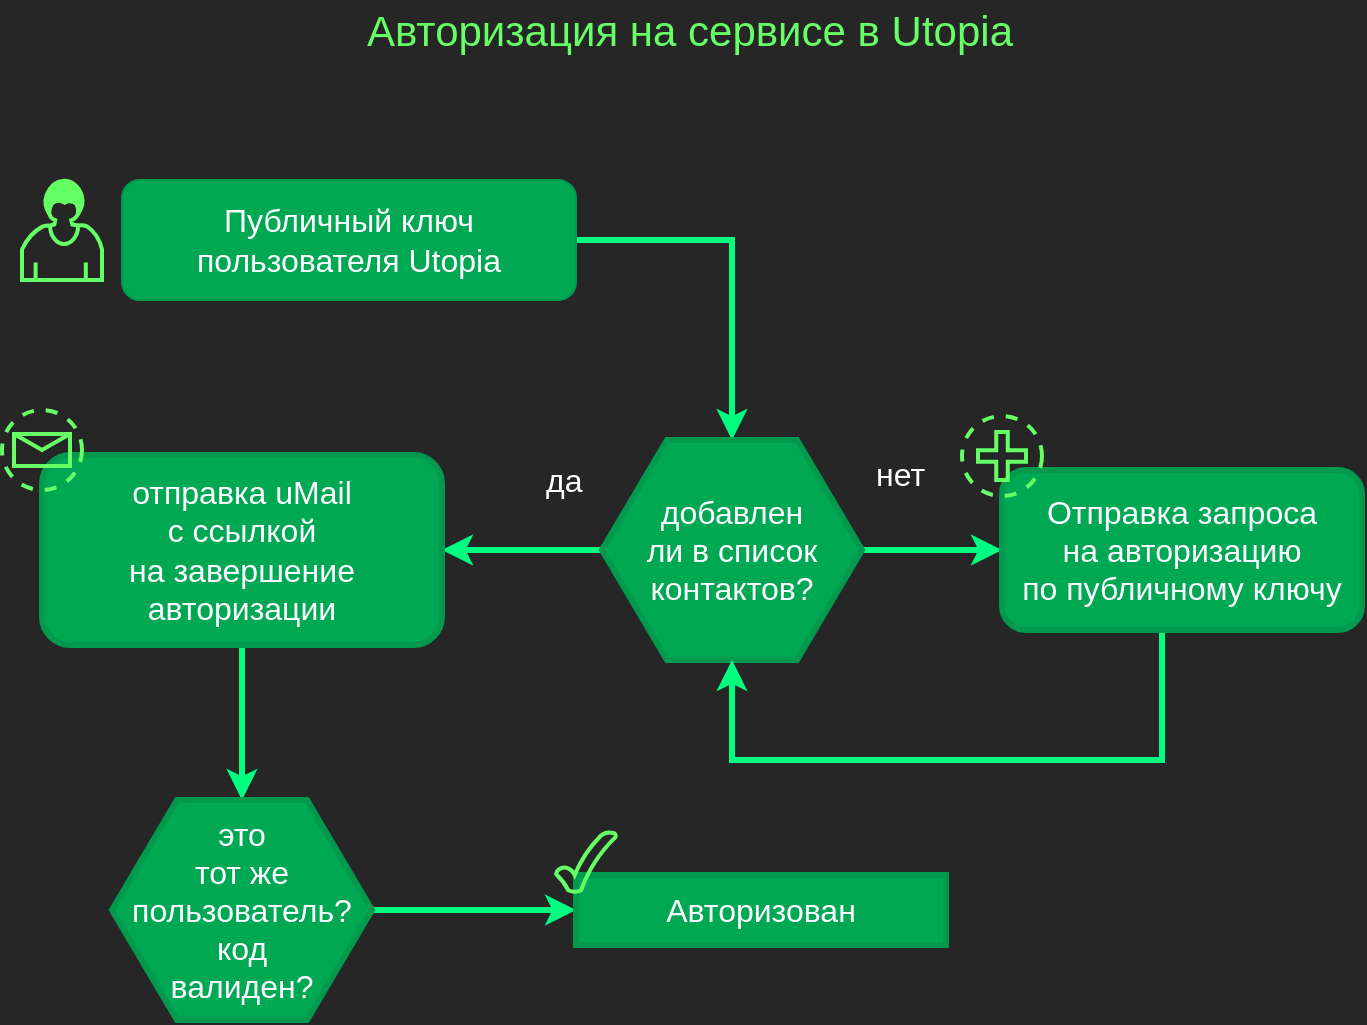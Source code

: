 <mxfile version="12.0.2" type="device" pages="1"><diagram id="eukQJMWNtBTP-U8xnAo8" name="Page-1"><mxGraphModel dx="704" dy="777" grid="1" gridSize="10" guides="1" tooltips="1" connect="1" arrows="1" fold="1" page="1" pageScale="1" pageWidth="827" pageHeight="1169" background="#262626" math="0" shadow="0"><root><mxCell id="0"/><mxCell id="1" parent="0"/><mxCell id="G5-2dksZR7IG2-oqboHK-1" value="Авторизация на сервисе в Utopia" style="text;html=1;strokeColor=none;fillColor=none;align=center;verticalAlign=middle;whiteSpace=wrap;rounded=0;fontSize=21;fontColor=#66FF66;fontStyle=0" parent="1" vertex="1"><mxGeometry x="67" y="50" width="614" height="30" as="geometry"/></mxCell><mxCell id="G5-2dksZR7IG2-oqboHK-5" value="" style="edgeStyle=orthogonalEdgeStyle;rounded=0;orthogonalLoop=1;jettySize=auto;html=1;strokeColor=#00FF80;fontSize=21;fontColor=#FFFFFF;strokeWidth=3;" parent="1" source="G5-2dksZR7IG2-oqboHK-2" target="G5-2dksZR7IG2-oqboHK-18" edge="1"><mxGeometry relative="1" as="geometry"><mxPoint x="413" y="170" as="targetPoint"/></mxGeometry></mxCell><mxCell id="G5-2dksZR7IG2-oqboHK-2" value="Публичный ключ пользователя Utopia" style="rounded=1;whiteSpace=wrap;html=1;fontSize=16;fillColor=#00A854;strokeColor=#00994D;fontColor=#FFFFFF;" parent="1" vertex="1"><mxGeometry x="90" y="140" width="227" height="60" as="geometry"/></mxCell><mxCell id="G5-2dksZR7IG2-oqboHK-11" value="" style="shape=mxgraph.bpmn.user_task;html=1;outlineConnect=0;rounded=1;strokeColor=#66FF66;strokeWidth=2;fillColor=none;fontSize=16;fontColor=#0A0A0A;verticalAlign=top;gradientColor=none;labelBackgroundColor=#ffffff;" parent="1" vertex="1"><mxGeometry x="40" y="140" width="40" height="50" as="geometry"/></mxCell><mxCell id="G5-2dksZR7IG2-oqboHK-20" style="edgeStyle=orthogonalEdgeStyle;rounded=0;orthogonalLoop=1;jettySize=auto;html=1;exitX=1;exitY=0.5;exitDx=0;exitDy=0;strokeColor=#00FF80;strokeWidth=3;fontSize=16;fontColor=#FFFFFF;" parent="1" source="G5-2dksZR7IG2-oqboHK-18" target="G5-2dksZR7IG2-oqboHK-19" edge="1"><mxGeometry relative="1" as="geometry"/></mxCell><mxCell id="G5-2dksZR7IG2-oqboHK-27" value="" style="edgeStyle=orthogonalEdgeStyle;rounded=0;orthogonalLoop=1;jettySize=auto;html=1;strokeColor=#00FF80;strokeWidth=3;fontSize=16;fontColor=#FFFFFF;" parent="1" source="G5-2dksZR7IG2-oqboHK-18" target="G5-2dksZR7IG2-oqboHK-28" edge="1"><mxGeometry relative="1" as="geometry"><mxPoint x="250" y="325" as="targetPoint"/></mxGeometry></mxCell><mxCell id="G5-2dksZR7IG2-oqboHK-18" value="добавлен&lt;br&gt;ли в список контактов?" style="shape=hexagon;html=1;whiteSpace=wrap;perimeter=hexagonPerimeter;rounded=0;strokeColor=#00994D;strokeWidth=3;fillColor=#00A854;fontSize=16;fontColor=#FFFFFF;" parent="1" vertex="1"><mxGeometry x="330" y="270" width="130" height="110" as="geometry"/></mxCell><mxCell id="G5-2dksZR7IG2-oqboHK-24" style="edgeStyle=orthogonalEdgeStyle;rounded=0;orthogonalLoop=1;jettySize=auto;html=1;exitX=0.5;exitY=1;exitDx=0;exitDy=0;strokeColor=#00FF80;strokeWidth=3;fontSize=16;fontColor=#FFFFFF;entryX=0.5;entryY=1;entryDx=0;entryDy=0;" parent="1" source="G5-2dksZR7IG2-oqboHK-19" target="G5-2dksZR7IG2-oqboHK-18" edge="1"><mxGeometry relative="1" as="geometry"><mxPoint x="410" y="480" as="targetPoint"/><Array as="points"><mxPoint x="610" y="430"/><mxPoint x="395" y="430"/></Array></mxGeometry></mxCell><mxCell id="G5-2dksZR7IG2-oqboHK-19" value="Отправка запроса&lt;br&gt;на авторизацию&lt;br&gt;по публичному ключу" style="rounded=1;whiteSpace=wrap;html=1;strokeColor=#00994D;strokeWidth=3;fillColor=#00A854;fontSize=16;fontColor=#FFFFFF;" parent="1" vertex="1"><mxGeometry x="530" y="285" width="180" height="80" as="geometry"/></mxCell><mxCell id="G5-2dksZR7IG2-oqboHK-21" value="нет" style="text;html=1;resizable=0;points=[];autosize=1;align=left;verticalAlign=top;spacingTop=-4;fontSize=16;fontColor=#FFFFFF;" parent="1" vertex="1"><mxGeometry x="465" y="275" width="40" height="20" as="geometry"/></mxCell><mxCell id="G5-2dksZR7IG2-oqboHK-25" value="да" style="text;html=1;resizable=0;points=[];autosize=1;align=left;verticalAlign=top;spacingTop=-4;fontSize=16;fontColor=#FFFFFF;" parent="1" vertex="1"><mxGeometry x="300" y="278" width="30" height="20" as="geometry"/></mxCell><mxCell id="G5-2dksZR7IG2-oqboHK-30" style="edgeStyle=orthogonalEdgeStyle;rounded=0;orthogonalLoop=1;jettySize=auto;html=1;exitX=0.5;exitY=1;exitDx=0;exitDy=0;strokeColor=#00FF80;strokeWidth=3;fontSize=16;fontColor=#FFFFFF;" parent="1" source="G5-2dksZR7IG2-oqboHK-28" target="G5-2dksZR7IG2-oqboHK-29" edge="1"><mxGeometry relative="1" as="geometry"/></mxCell><mxCell id="G5-2dksZR7IG2-oqboHK-28" value="отправка uMail&lt;br&gt;с ссылкой&lt;br&gt;на завершение авторизации" style="rounded=1;whiteSpace=wrap;html=1;strokeColor=#00994D;strokeWidth=3;fillColor=#00A854;fontSize=16;fontColor=#FFFFFF;" parent="1" vertex="1"><mxGeometry x="50" y="277.5" width="200" height="95" as="geometry"/></mxCell><mxCell id="G5-2dksZR7IG2-oqboHK-32" style="edgeStyle=orthogonalEdgeStyle;rounded=0;orthogonalLoop=1;jettySize=auto;html=1;exitX=1;exitY=0.5;exitDx=0;exitDy=0;strokeColor=#00FF80;strokeWidth=3;fontSize=16;fontColor=#FFFFFF;" parent="1" source="G5-2dksZR7IG2-oqboHK-29" target="G5-2dksZR7IG2-oqboHK-31" edge="1"><mxGeometry relative="1" as="geometry"/></mxCell><mxCell id="G5-2dksZR7IG2-oqboHK-29" value="это&lt;br&gt;тот же пользователь?&lt;br&gt;код&lt;br&gt;валиден?" style="shape=hexagon;html=1;whiteSpace=wrap;perimeter=hexagonPerimeter;rounded=0;strokeColor=#00994D;strokeWidth=3;fillColor=#00A854;fontSize=16;fontColor=#FFFFFF;" parent="1" vertex="1"><mxGeometry x="85" y="450" width="130" height="110" as="geometry"/></mxCell><mxCell id="G5-2dksZR7IG2-oqboHK-31" value="Авторизован" style="rounded=0;whiteSpace=wrap;html=1;strokeColor=#00994D;strokeWidth=3;fillColor=#00A854;fontSize=16;fontColor=#FFFFFF;gradientColor=none;" parent="1" vertex="1"><mxGeometry x="317" y="487.5" width="185" height="35" as="geometry"/></mxCell><mxCell id="G5-2dksZR7IG2-oqboHK-33" value="" style="shape=mxgraph.bpmn.shape;html=1;verticalLabelPosition=bottom;labelBackgroundColor=#ffffff;verticalAlign=top;align=center;perimeter=ellipsePerimeter;outlineConnect=0;outline=eventNonint;symbol=message;rounded=1;strokeColor=#66FF66;strokeWidth=2;fillColor=none;gradientColor=none;fontSize=16;fontColor=#0A0A0A;" parent="1" vertex="1"><mxGeometry x="30" y="255" width="40" height="40" as="geometry"/></mxCell><mxCell id="G5-2dksZR7IG2-oqboHK-34" value="" style="shape=mxgraph.bpmn.shape;html=1;verticalLabelPosition=bottom;labelBackgroundColor=#ffffff;verticalAlign=top;align=center;perimeter=ellipsePerimeter;outlineConnect=0;outline=eventNonint;symbol=parallelMultiple;rounded=1;strokeColor=#66FF66;strokeWidth=2;fillColor=none;gradientColor=none;fontSize=16;fontColor=#0A0A0A;" parent="1" vertex="1"><mxGeometry x="510" y="258" width="40" height="40" as="geometry"/></mxCell><mxCell id="G5-2dksZR7IG2-oqboHK-35" value="" style="verticalLabelPosition=bottom;verticalAlign=top;html=1;shape=mxgraph.basic.tick;rounded=1;strokeColor=#66FF66;strokeWidth=2;fillColor=none;gradientColor=none;fontSize=16;fontColor=#66FF66;" parent="1" vertex="1"><mxGeometry x="307" y="466" width="30" height="30" as="geometry"/></mxCell></root></mxGraphModel></diagram></mxfile>